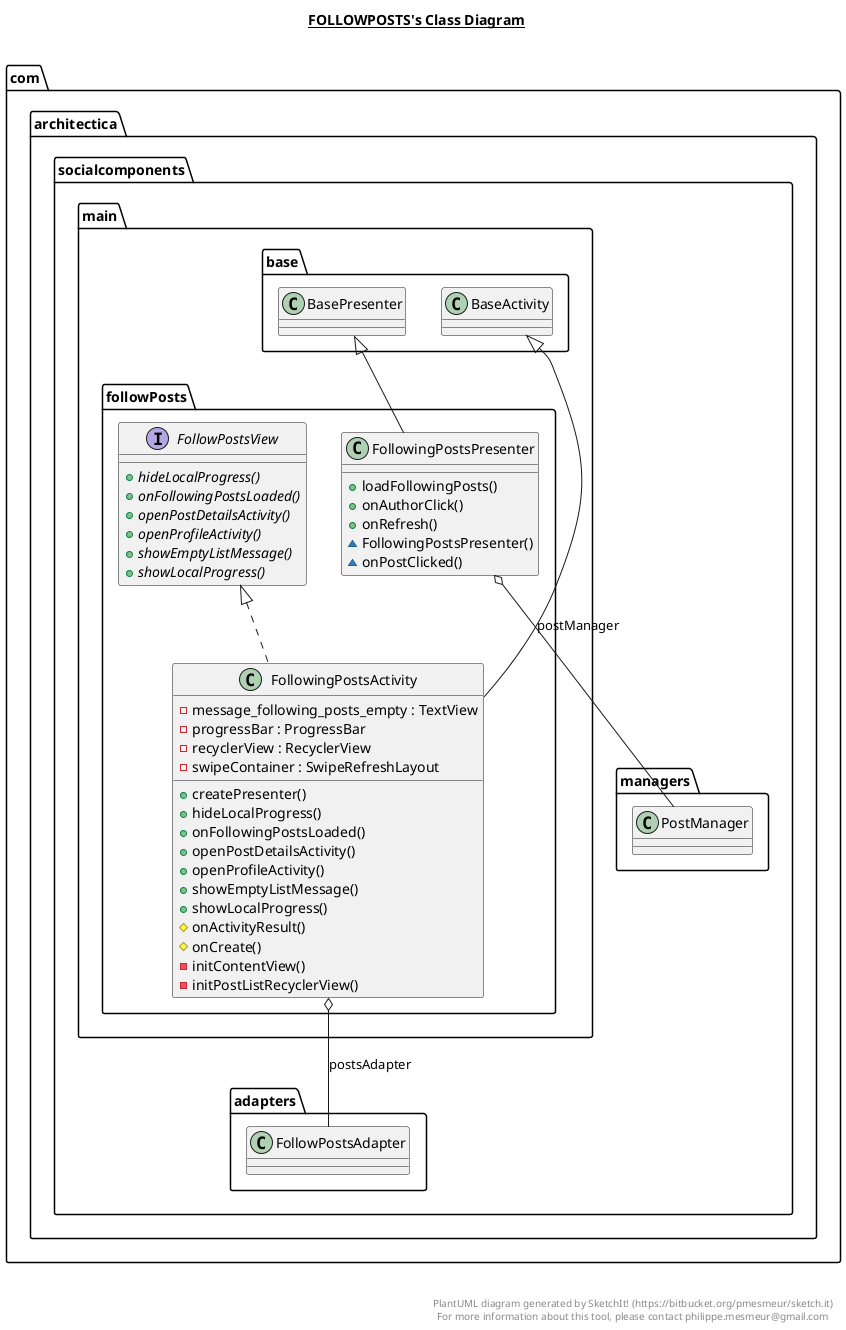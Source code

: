 @startuml

title __FOLLOWPOSTS's Class Diagram__\n

  namespace com.architectica.socialcomponents {
    namespace main.followPosts {
      interface com.architectica.socialcomponents.main.followPosts.FollowPostsView {
          {abstract} + hideLocalProgress()
          {abstract} + onFollowingPostsLoaded()
          {abstract} + openPostDetailsActivity()
          {abstract} + openProfileActivity()
          {abstract} + showEmptyListMessage()
          {abstract} + showLocalProgress()
      }
    }
  }
  

  namespace com.architectica.socialcomponents {
    namespace main.followPosts {
      class com.architectica.socialcomponents.main.followPosts.FollowingPostsActivity {
          - message_following_posts_empty : TextView
          - progressBar : ProgressBar
          - recyclerView : RecyclerView
          - swipeContainer : SwipeRefreshLayout
          + createPresenter()
          + hideLocalProgress()
          + onFollowingPostsLoaded()
          + openPostDetailsActivity()
          + openProfileActivity()
          + showEmptyListMessage()
          + showLocalProgress()
          # onActivityResult()
          # onCreate()
          - initContentView()
          - initPostListRecyclerView()
      }
    }
  }
  

  namespace com.architectica.socialcomponents {
    namespace main.followPosts {
      class com.architectica.socialcomponents.main.followPosts.FollowingPostsPresenter {
          + loadFollowingPosts()
          + onAuthorClick()
          + onRefresh()
          ~ FollowingPostsPresenter()
          ~ onPostClicked()
      }
    }
  }
  

  com.architectica.socialcomponents.main.followPosts.FollowingPostsActivity .up.|> com.architectica.socialcomponents.main.followPosts.FollowPostsView
  com.architectica.socialcomponents.main.followPosts.FollowingPostsActivity -up-|> com.architectica.socialcomponents.main.base.BaseActivity
  com.architectica.socialcomponents.main.followPosts.FollowingPostsActivity o-- com.architectica.socialcomponents.adapters.FollowPostsAdapter : postsAdapter
  com.architectica.socialcomponents.main.followPosts.FollowingPostsPresenter -up-|> com.architectica.socialcomponents.main.base.BasePresenter
  com.architectica.socialcomponents.main.followPosts.FollowingPostsPresenter o-- com.architectica.socialcomponents.managers.PostManager : postManager


right footer


PlantUML diagram generated by SketchIt! (https://bitbucket.org/pmesmeur/sketch.it)
For more information about this tool, please contact philippe.mesmeur@gmail.com
endfooter

@enduml
